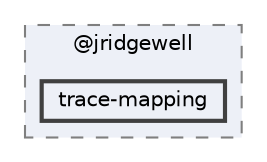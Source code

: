 digraph "pkiclassroomrescheduler/src/main/frontend/node_modules/@jridgewell/trace-mapping"
{
 // LATEX_PDF_SIZE
  bgcolor="transparent";
  edge [fontname=Helvetica,fontsize=10,labelfontname=Helvetica,labelfontsize=10];
  node [fontname=Helvetica,fontsize=10,shape=box,height=0.2,width=0.4];
  compound=true
  subgraph clusterdir_f70693803f4b14680b0221a72085aae5 {
    graph [ bgcolor="#edf0f7", pencolor="grey50", label="@jridgewell", fontname=Helvetica,fontsize=10 style="filled,dashed", URL="dir_f70693803f4b14680b0221a72085aae5.html",tooltip=""]
  dir_0e2604c187065548f60d8ecacbe323a2 [label="trace-mapping", fillcolor="#edf0f7", color="grey25", style="filled,bold", URL="dir_0e2604c187065548f60d8ecacbe323a2.html",tooltip=""];
  }
}
